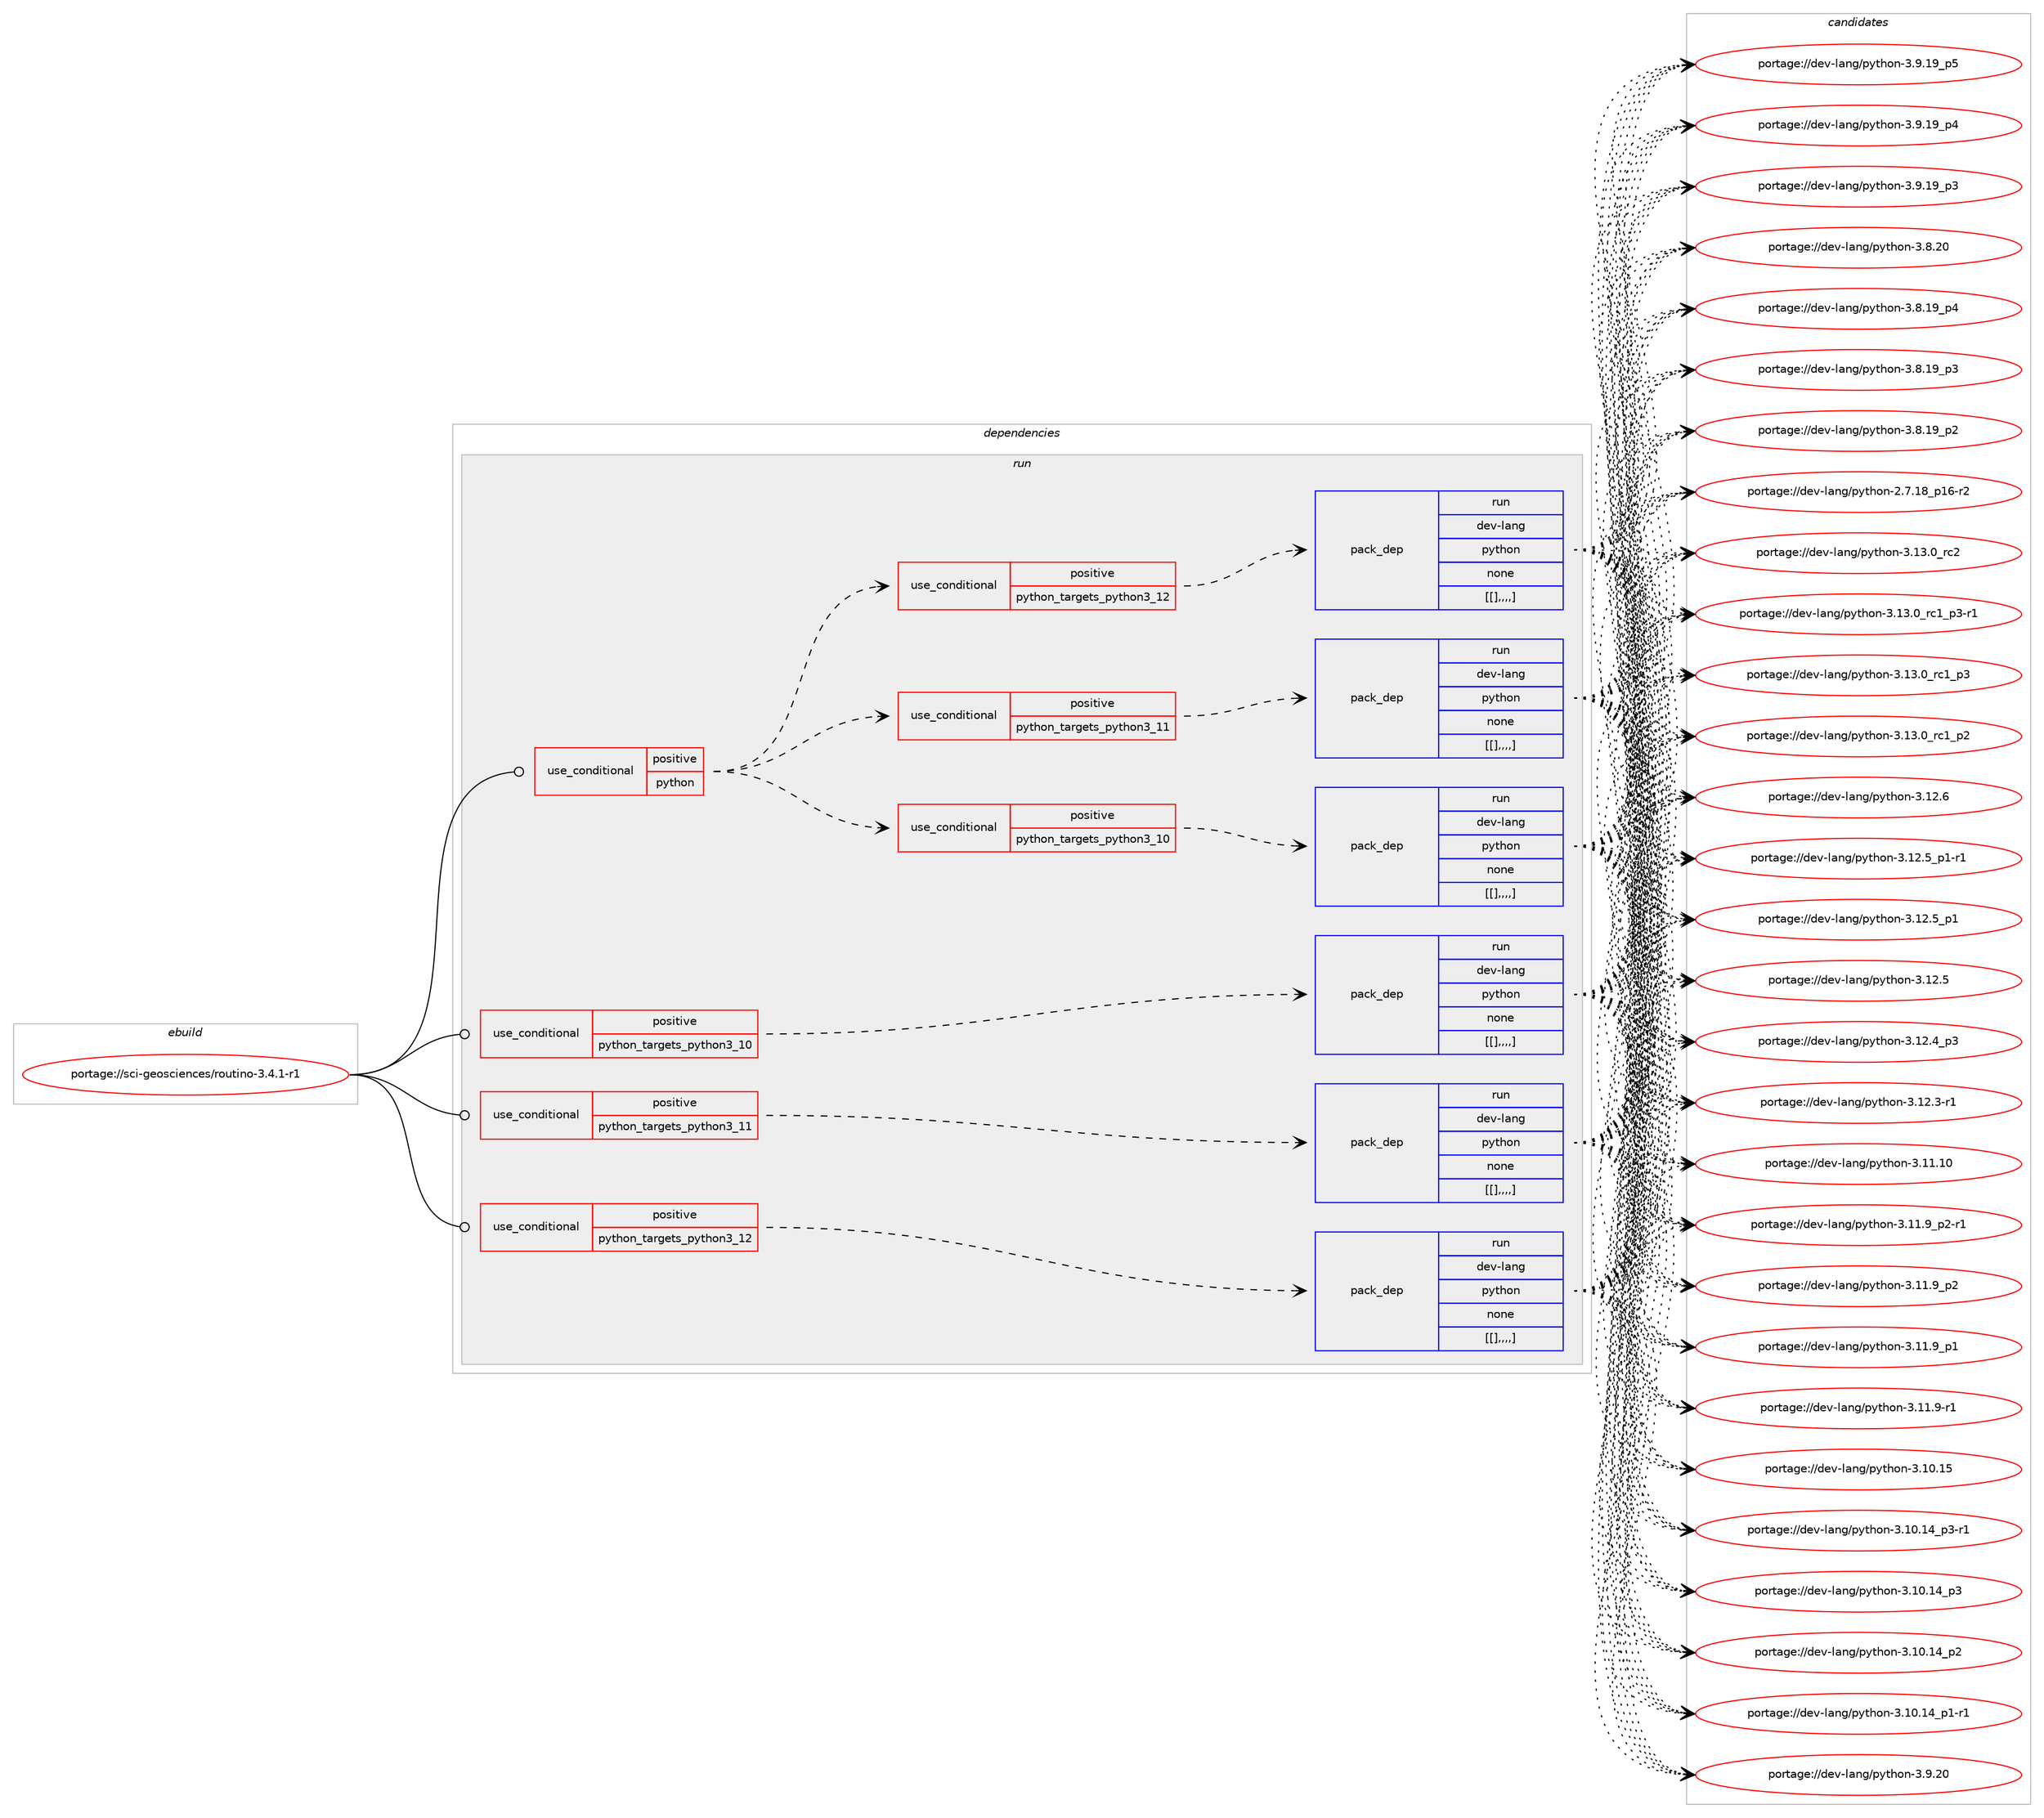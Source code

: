 digraph prolog {

# *************
# Graph options
# *************

newrank=true;
concentrate=true;
compound=true;
graph [rankdir=LR,fontname=Helvetica,fontsize=10,ranksep=1.5];#, ranksep=2.5, nodesep=0.2];
edge  [arrowhead=vee];
node  [fontname=Helvetica,fontsize=10];

# **********
# The ebuild
# **********

subgraph cluster_leftcol {
color=gray;
label=<<i>ebuild</i>>;
id [label="portage://sci-geosciences/routino-3.4.1-r1", color=red, width=4, href="../sci-geosciences/routino-3.4.1-r1.svg"];
}

# ****************
# The dependencies
# ****************

subgraph cluster_midcol {
color=gray;
label=<<i>dependencies</i>>;
subgraph cluster_compile {
fillcolor="#eeeeee";
style=filled;
label=<<i>compile</i>>;
}
subgraph cluster_compileandrun {
fillcolor="#eeeeee";
style=filled;
label=<<i>compile and run</i>>;
}
subgraph cluster_run {
fillcolor="#eeeeee";
style=filled;
label=<<i>run</i>>;
subgraph cond109088 {
dependency414670 [label=<<TABLE BORDER="0" CELLBORDER="1" CELLSPACING="0" CELLPADDING="4"><TR><TD ROWSPAN="3" CELLPADDING="10">use_conditional</TD></TR><TR><TD>positive</TD></TR><TR><TD>python</TD></TR></TABLE>>, shape=none, color=red];
subgraph cond109089 {
dependency414671 [label=<<TABLE BORDER="0" CELLBORDER="1" CELLSPACING="0" CELLPADDING="4"><TR><TD ROWSPAN="3" CELLPADDING="10">use_conditional</TD></TR><TR><TD>positive</TD></TR><TR><TD>python_targets_python3_10</TD></TR></TABLE>>, shape=none, color=red];
subgraph pack302600 {
dependency414672 [label=<<TABLE BORDER="0" CELLBORDER="1" CELLSPACING="0" CELLPADDING="4" WIDTH="220"><TR><TD ROWSPAN="6" CELLPADDING="30">pack_dep</TD></TR><TR><TD WIDTH="110">run</TD></TR><TR><TD>dev-lang</TD></TR><TR><TD>python</TD></TR><TR><TD>none</TD></TR><TR><TD>[[],,,,]</TD></TR></TABLE>>, shape=none, color=blue];
}
dependency414671:e -> dependency414672:w [weight=20,style="dashed",arrowhead="vee"];
}
dependency414670:e -> dependency414671:w [weight=20,style="dashed",arrowhead="vee"];
subgraph cond109090 {
dependency414673 [label=<<TABLE BORDER="0" CELLBORDER="1" CELLSPACING="0" CELLPADDING="4"><TR><TD ROWSPAN="3" CELLPADDING="10">use_conditional</TD></TR><TR><TD>positive</TD></TR><TR><TD>python_targets_python3_11</TD></TR></TABLE>>, shape=none, color=red];
subgraph pack302601 {
dependency414674 [label=<<TABLE BORDER="0" CELLBORDER="1" CELLSPACING="0" CELLPADDING="4" WIDTH="220"><TR><TD ROWSPAN="6" CELLPADDING="30">pack_dep</TD></TR><TR><TD WIDTH="110">run</TD></TR><TR><TD>dev-lang</TD></TR><TR><TD>python</TD></TR><TR><TD>none</TD></TR><TR><TD>[[],,,,]</TD></TR></TABLE>>, shape=none, color=blue];
}
dependency414673:e -> dependency414674:w [weight=20,style="dashed",arrowhead="vee"];
}
dependency414670:e -> dependency414673:w [weight=20,style="dashed",arrowhead="vee"];
subgraph cond109091 {
dependency414675 [label=<<TABLE BORDER="0" CELLBORDER="1" CELLSPACING="0" CELLPADDING="4"><TR><TD ROWSPAN="3" CELLPADDING="10">use_conditional</TD></TR><TR><TD>positive</TD></TR><TR><TD>python_targets_python3_12</TD></TR></TABLE>>, shape=none, color=red];
subgraph pack302602 {
dependency414676 [label=<<TABLE BORDER="0" CELLBORDER="1" CELLSPACING="0" CELLPADDING="4" WIDTH="220"><TR><TD ROWSPAN="6" CELLPADDING="30">pack_dep</TD></TR><TR><TD WIDTH="110">run</TD></TR><TR><TD>dev-lang</TD></TR><TR><TD>python</TD></TR><TR><TD>none</TD></TR><TR><TD>[[],,,,]</TD></TR></TABLE>>, shape=none, color=blue];
}
dependency414675:e -> dependency414676:w [weight=20,style="dashed",arrowhead="vee"];
}
dependency414670:e -> dependency414675:w [weight=20,style="dashed",arrowhead="vee"];
}
id:e -> dependency414670:w [weight=20,style="solid",arrowhead="odot"];
subgraph cond109092 {
dependency414677 [label=<<TABLE BORDER="0" CELLBORDER="1" CELLSPACING="0" CELLPADDING="4"><TR><TD ROWSPAN="3" CELLPADDING="10">use_conditional</TD></TR><TR><TD>positive</TD></TR><TR><TD>python_targets_python3_10</TD></TR></TABLE>>, shape=none, color=red];
subgraph pack302603 {
dependency414678 [label=<<TABLE BORDER="0" CELLBORDER="1" CELLSPACING="0" CELLPADDING="4" WIDTH="220"><TR><TD ROWSPAN="6" CELLPADDING="30">pack_dep</TD></TR><TR><TD WIDTH="110">run</TD></TR><TR><TD>dev-lang</TD></TR><TR><TD>python</TD></TR><TR><TD>none</TD></TR><TR><TD>[[],,,,]</TD></TR></TABLE>>, shape=none, color=blue];
}
dependency414677:e -> dependency414678:w [weight=20,style="dashed",arrowhead="vee"];
}
id:e -> dependency414677:w [weight=20,style="solid",arrowhead="odot"];
subgraph cond109093 {
dependency414679 [label=<<TABLE BORDER="0" CELLBORDER="1" CELLSPACING="0" CELLPADDING="4"><TR><TD ROWSPAN="3" CELLPADDING="10">use_conditional</TD></TR><TR><TD>positive</TD></TR><TR><TD>python_targets_python3_11</TD></TR></TABLE>>, shape=none, color=red];
subgraph pack302604 {
dependency414680 [label=<<TABLE BORDER="0" CELLBORDER="1" CELLSPACING="0" CELLPADDING="4" WIDTH="220"><TR><TD ROWSPAN="6" CELLPADDING="30">pack_dep</TD></TR><TR><TD WIDTH="110">run</TD></TR><TR><TD>dev-lang</TD></TR><TR><TD>python</TD></TR><TR><TD>none</TD></TR><TR><TD>[[],,,,]</TD></TR></TABLE>>, shape=none, color=blue];
}
dependency414679:e -> dependency414680:w [weight=20,style="dashed",arrowhead="vee"];
}
id:e -> dependency414679:w [weight=20,style="solid",arrowhead="odot"];
subgraph cond109094 {
dependency414681 [label=<<TABLE BORDER="0" CELLBORDER="1" CELLSPACING="0" CELLPADDING="4"><TR><TD ROWSPAN="3" CELLPADDING="10">use_conditional</TD></TR><TR><TD>positive</TD></TR><TR><TD>python_targets_python3_12</TD></TR></TABLE>>, shape=none, color=red];
subgraph pack302605 {
dependency414682 [label=<<TABLE BORDER="0" CELLBORDER="1" CELLSPACING="0" CELLPADDING="4" WIDTH="220"><TR><TD ROWSPAN="6" CELLPADDING="30">pack_dep</TD></TR><TR><TD WIDTH="110">run</TD></TR><TR><TD>dev-lang</TD></TR><TR><TD>python</TD></TR><TR><TD>none</TD></TR><TR><TD>[[],,,,]</TD></TR></TABLE>>, shape=none, color=blue];
}
dependency414681:e -> dependency414682:w [weight=20,style="dashed",arrowhead="vee"];
}
id:e -> dependency414681:w [weight=20,style="solid",arrowhead="odot"];
}
}

# **************
# The candidates
# **************

subgraph cluster_choices {
rank=same;
color=gray;
label=<<i>candidates</i>>;

subgraph choice302600 {
color=black;
nodesep=1;
choice10010111845108971101034711212111610411111045514649514648951149950 [label="portage://dev-lang/python-3.13.0_rc2", color=red, width=4,href="../dev-lang/python-3.13.0_rc2.svg"];
choice1001011184510897110103471121211161041111104551464951464895114994995112514511449 [label="portage://dev-lang/python-3.13.0_rc1_p3-r1", color=red, width=4,href="../dev-lang/python-3.13.0_rc1_p3-r1.svg"];
choice100101118451089711010347112121116104111110455146495146489511499499511251 [label="portage://dev-lang/python-3.13.0_rc1_p3", color=red, width=4,href="../dev-lang/python-3.13.0_rc1_p3.svg"];
choice100101118451089711010347112121116104111110455146495146489511499499511250 [label="portage://dev-lang/python-3.13.0_rc1_p2", color=red, width=4,href="../dev-lang/python-3.13.0_rc1_p2.svg"];
choice10010111845108971101034711212111610411111045514649504654 [label="portage://dev-lang/python-3.12.6", color=red, width=4,href="../dev-lang/python-3.12.6.svg"];
choice1001011184510897110103471121211161041111104551464950465395112494511449 [label="portage://dev-lang/python-3.12.5_p1-r1", color=red, width=4,href="../dev-lang/python-3.12.5_p1-r1.svg"];
choice100101118451089711010347112121116104111110455146495046539511249 [label="portage://dev-lang/python-3.12.5_p1", color=red, width=4,href="../dev-lang/python-3.12.5_p1.svg"];
choice10010111845108971101034711212111610411111045514649504653 [label="portage://dev-lang/python-3.12.5", color=red, width=4,href="../dev-lang/python-3.12.5.svg"];
choice100101118451089711010347112121116104111110455146495046529511251 [label="portage://dev-lang/python-3.12.4_p3", color=red, width=4,href="../dev-lang/python-3.12.4_p3.svg"];
choice100101118451089711010347112121116104111110455146495046514511449 [label="portage://dev-lang/python-3.12.3-r1", color=red, width=4,href="../dev-lang/python-3.12.3-r1.svg"];
choice1001011184510897110103471121211161041111104551464949464948 [label="portage://dev-lang/python-3.11.10", color=red, width=4,href="../dev-lang/python-3.11.10.svg"];
choice1001011184510897110103471121211161041111104551464949465795112504511449 [label="portage://dev-lang/python-3.11.9_p2-r1", color=red, width=4,href="../dev-lang/python-3.11.9_p2-r1.svg"];
choice100101118451089711010347112121116104111110455146494946579511250 [label="portage://dev-lang/python-3.11.9_p2", color=red, width=4,href="../dev-lang/python-3.11.9_p2.svg"];
choice100101118451089711010347112121116104111110455146494946579511249 [label="portage://dev-lang/python-3.11.9_p1", color=red, width=4,href="../dev-lang/python-3.11.9_p1.svg"];
choice100101118451089711010347112121116104111110455146494946574511449 [label="portage://dev-lang/python-3.11.9-r1", color=red, width=4,href="../dev-lang/python-3.11.9-r1.svg"];
choice1001011184510897110103471121211161041111104551464948464953 [label="portage://dev-lang/python-3.10.15", color=red, width=4,href="../dev-lang/python-3.10.15.svg"];
choice100101118451089711010347112121116104111110455146494846495295112514511449 [label="portage://dev-lang/python-3.10.14_p3-r1", color=red, width=4,href="../dev-lang/python-3.10.14_p3-r1.svg"];
choice10010111845108971101034711212111610411111045514649484649529511251 [label="portage://dev-lang/python-3.10.14_p3", color=red, width=4,href="../dev-lang/python-3.10.14_p3.svg"];
choice10010111845108971101034711212111610411111045514649484649529511250 [label="portage://dev-lang/python-3.10.14_p2", color=red, width=4,href="../dev-lang/python-3.10.14_p2.svg"];
choice100101118451089711010347112121116104111110455146494846495295112494511449 [label="portage://dev-lang/python-3.10.14_p1-r1", color=red, width=4,href="../dev-lang/python-3.10.14_p1-r1.svg"];
choice10010111845108971101034711212111610411111045514657465048 [label="portage://dev-lang/python-3.9.20", color=red, width=4,href="../dev-lang/python-3.9.20.svg"];
choice100101118451089711010347112121116104111110455146574649579511253 [label="portage://dev-lang/python-3.9.19_p5", color=red, width=4,href="../dev-lang/python-3.9.19_p5.svg"];
choice100101118451089711010347112121116104111110455146574649579511252 [label="portage://dev-lang/python-3.9.19_p4", color=red, width=4,href="../dev-lang/python-3.9.19_p4.svg"];
choice100101118451089711010347112121116104111110455146574649579511251 [label="portage://dev-lang/python-3.9.19_p3", color=red, width=4,href="../dev-lang/python-3.9.19_p3.svg"];
choice10010111845108971101034711212111610411111045514656465048 [label="portage://dev-lang/python-3.8.20", color=red, width=4,href="../dev-lang/python-3.8.20.svg"];
choice100101118451089711010347112121116104111110455146564649579511252 [label="portage://dev-lang/python-3.8.19_p4", color=red, width=4,href="../dev-lang/python-3.8.19_p4.svg"];
choice100101118451089711010347112121116104111110455146564649579511251 [label="portage://dev-lang/python-3.8.19_p3", color=red, width=4,href="../dev-lang/python-3.8.19_p3.svg"];
choice100101118451089711010347112121116104111110455146564649579511250 [label="portage://dev-lang/python-3.8.19_p2", color=red, width=4,href="../dev-lang/python-3.8.19_p2.svg"];
choice100101118451089711010347112121116104111110455046554649569511249544511450 [label="portage://dev-lang/python-2.7.18_p16-r2", color=red, width=4,href="../dev-lang/python-2.7.18_p16-r2.svg"];
dependency414672:e -> choice10010111845108971101034711212111610411111045514649514648951149950:w [style=dotted,weight="100"];
dependency414672:e -> choice1001011184510897110103471121211161041111104551464951464895114994995112514511449:w [style=dotted,weight="100"];
dependency414672:e -> choice100101118451089711010347112121116104111110455146495146489511499499511251:w [style=dotted,weight="100"];
dependency414672:e -> choice100101118451089711010347112121116104111110455146495146489511499499511250:w [style=dotted,weight="100"];
dependency414672:e -> choice10010111845108971101034711212111610411111045514649504654:w [style=dotted,weight="100"];
dependency414672:e -> choice1001011184510897110103471121211161041111104551464950465395112494511449:w [style=dotted,weight="100"];
dependency414672:e -> choice100101118451089711010347112121116104111110455146495046539511249:w [style=dotted,weight="100"];
dependency414672:e -> choice10010111845108971101034711212111610411111045514649504653:w [style=dotted,weight="100"];
dependency414672:e -> choice100101118451089711010347112121116104111110455146495046529511251:w [style=dotted,weight="100"];
dependency414672:e -> choice100101118451089711010347112121116104111110455146495046514511449:w [style=dotted,weight="100"];
dependency414672:e -> choice1001011184510897110103471121211161041111104551464949464948:w [style=dotted,weight="100"];
dependency414672:e -> choice1001011184510897110103471121211161041111104551464949465795112504511449:w [style=dotted,weight="100"];
dependency414672:e -> choice100101118451089711010347112121116104111110455146494946579511250:w [style=dotted,weight="100"];
dependency414672:e -> choice100101118451089711010347112121116104111110455146494946579511249:w [style=dotted,weight="100"];
dependency414672:e -> choice100101118451089711010347112121116104111110455146494946574511449:w [style=dotted,weight="100"];
dependency414672:e -> choice1001011184510897110103471121211161041111104551464948464953:w [style=dotted,weight="100"];
dependency414672:e -> choice100101118451089711010347112121116104111110455146494846495295112514511449:w [style=dotted,weight="100"];
dependency414672:e -> choice10010111845108971101034711212111610411111045514649484649529511251:w [style=dotted,weight="100"];
dependency414672:e -> choice10010111845108971101034711212111610411111045514649484649529511250:w [style=dotted,weight="100"];
dependency414672:e -> choice100101118451089711010347112121116104111110455146494846495295112494511449:w [style=dotted,weight="100"];
dependency414672:e -> choice10010111845108971101034711212111610411111045514657465048:w [style=dotted,weight="100"];
dependency414672:e -> choice100101118451089711010347112121116104111110455146574649579511253:w [style=dotted,weight="100"];
dependency414672:e -> choice100101118451089711010347112121116104111110455146574649579511252:w [style=dotted,weight="100"];
dependency414672:e -> choice100101118451089711010347112121116104111110455146574649579511251:w [style=dotted,weight="100"];
dependency414672:e -> choice10010111845108971101034711212111610411111045514656465048:w [style=dotted,weight="100"];
dependency414672:e -> choice100101118451089711010347112121116104111110455146564649579511252:w [style=dotted,weight="100"];
dependency414672:e -> choice100101118451089711010347112121116104111110455146564649579511251:w [style=dotted,weight="100"];
dependency414672:e -> choice100101118451089711010347112121116104111110455146564649579511250:w [style=dotted,weight="100"];
dependency414672:e -> choice100101118451089711010347112121116104111110455046554649569511249544511450:w [style=dotted,weight="100"];
}
subgraph choice302601 {
color=black;
nodesep=1;
choice10010111845108971101034711212111610411111045514649514648951149950 [label="portage://dev-lang/python-3.13.0_rc2", color=red, width=4,href="../dev-lang/python-3.13.0_rc2.svg"];
choice1001011184510897110103471121211161041111104551464951464895114994995112514511449 [label="portage://dev-lang/python-3.13.0_rc1_p3-r1", color=red, width=4,href="../dev-lang/python-3.13.0_rc1_p3-r1.svg"];
choice100101118451089711010347112121116104111110455146495146489511499499511251 [label="portage://dev-lang/python-3.13.0_rc1_p3", color=red, width=4,href="../dev-lang/python-3.13.0_rc1_p3.svg"];
choice100101118451089711010347112121116104111110455146495146489511499499511250 [label="portage://dev-lang/python-3.13.0_rc1_p2", color=red, width=4,href="../dev-lang/python-3.13.0_rc1_p2.svg"];
choice10010111845108971101034711212111610411111045514649504654 [label="portage://dev-lang/python-3.12.6", color=red, width=4,href="../dev-lang/python-3.12.6.svg"];
choice1001011184510897110103471121211161041111104551464950465395112494511449 [label="portage://dev-lang/python-3.12.5_p1-r1", color=red, width=4,href="../dev-lang/python-3.12.5_p1-r1.svg"];
choice100101118451089711010347112121116104111110455146495046539511249 [label="portage://dev-lang/python-3.12.5_p1", color=red, width=4,href="../dev-lang/python-3.12.5_p1.svg"];
choice10010111845108971101034711212111610411111045514649504653 [label="portage://dev-lang/python-3.12.5", color=red, width=4,href="../dev-lang/python-3.12.5.svg"];
choice100101118451089711010347112121116104111110455146495046529511251 [label="portage://dev-lang/python-3.12.4_p3", color=red, width=4,href="../dev-lang/python-3.12.4_p3.svg"];
choice100101118451089711010347112121116104111110455146495046514511449 [label="portage://dev-lang/python-3.12.3-r1", color=red, width=4,href="../dev-lang/python-3.12.3-r1.svg"];
choice1001011184510897110103471121211161041111104551464949464948 [label="portage://dev-lang/python-3.11.10", color=red, width=4,href="../dev-lang/python-3.11.10.svg"];
choice1001011184510897110103471121211161041111104551464949465795112504511449 [label="portage://dev-lang/python-3.11.9_p2-r1", color=red, width=4,href="../dev-lang/python-3.11.9_p2-r1.svg"];
choice100101118451089711010347112121116104111110455146494946579511250 [label="portage://dev-lang/python-3.11.9_p2", color=red, width=4,href="../dev-lang/python-3.11.9_p2.svg"];
choice100101118451089711010347112121116104111110455146494946579511249 [label="portage://dev-lang/python-3.11.9_p1", color=red, width=4,href="../dev-lang/python-3.11.9_p1.svg"];
choice100101118451089711010347112121116104111110455146494946574511449 [label="portage://dev-lang/python-3.11.9-r1", color=red, width=4,href="../dev-lang/python-3.11.9-r1.svg"];
choice1001011184510897110103471121211161041111104551464948464953 [label="portage://dev-lang/python-3.10.15", color=red, width=4,href="../dev-lang/python-3.10.15.svg"];
choice100101118451089711010347112121116104111110455146494846495295112514511449 [label="portage://dev-lang/python-3.10.14_p3-r1", color=red, width=4,href="../dev-lang/python-3.10.14_p3-r1.svg"];
choice10010111845108971101034711212111610411111045514649484649529511251 [label="portage://dev-lang/python-3.10.14_p3", color=red, width=4,href="../dev-lang/python-3.10.14_p3.svg"];
choice10010111845108971101034711212111610411111045514649484649529511250 [label="portage://dev-lang/python-3.10.14_p2", color=red, width=4,href="../dev-lang/python-3.10.14_p2.svg"];
choice100101118451089711010347112121116104111110455146494846495295112494511449 [label="portage://dev-lang/python-3.10.14_p1-r1", color=red, width=4,href="../dev-lang/python-3.10.14_p1-r1.svg"];
choice10010111845108971101034711212111610411111045514657465048 [label="portage://dev-lang/python-3.9.20", color=red, width=4,href="../dev-lang/python-3.9.20.svg"];
choice100101118451089711010347112121116104111110455146574649579511253 [label="portage://dev-lang/python-3.9.19_p5", color=red, width=4,href="../dev-lang/python-3.9.19_p5.svg"];
choice100101118451089711010347112121116104111110455146574649579511252 [label="portage://dev-lang/python-3.9.19_p4", color=red, width=4,href="../dev-lang/python-3.9.19_p4.svg"];
choice100101118451089711010347112121116104111110455146574649579511251 [label="portage://dev-lang/python-3.9.19_p3", color=red, width=4,href="../dev-lang/python-3.9.19_p3.svg"];
choice10010111845108971101034711212111610411111045514656465048 [label="portage://dev-lang/python-3.8.20", color=red, width=4,href="../dev-lang/python-3.8.20.svg"];
choice100101118451089711010347112121116104111110455146564649579511252 [label="portage://dev-lang/python-3.8.19_p4", color=red, width=4,href="../dev-lang/python-3.8.19_p4.svg"];
choice100101118451089711010347112121116104111110455146564649579511251 [label="portage://dev-lang/python-3.8.19_p3", color=red, width=4,href="../dev-lang/python-3.8.19_p3.svg"];
choice100101118451089711010347112121116104111110455146564649579511250 [label="portage://dev-lang/python-3.8.19_p2", color=red, width=4,href="../dev-lang/python-3.8.19_p2.svg"];
choice100101118451089711010347112121116104111110455046554649569511249544511450 [label="portage://dev-lang/python-2.7.18_p16-r2", color=red, width=4,href="../dev-lang/python-2.7.18_p16-r2.svg"];
dependency414674:e -> choice10010111845108971101034711212111610411111045514649514648951149950:w [style=dotted,weight="100"];
dependency414674:e -> choice1001011184510897110103471121211161041111104551464951464895114994995112514511449:w [style=dotted,weight="100"];
dependency414674:e -> choice100101118451089711010347112121116104111110455146495146489511499499511251:w [style=dotted,weight="100"];
dependency414674:e -> choice100101118451089711010347112121116104111110455146495146489511499499511250:w [style=dotted,weight="100"];
dependency414674:e -> choice10010111845108971101034711212111610411111045514649504654:w [style=dotted,weight="100"];
dependency414674:e -> choice1001011184510897110103471121211161041111104551464950465395112494511449:w [style=dotted,weight="100"];
dependency414674:e -> choice100101118451089711010347112121116104111110455146495046539511249:w [style=dotted,weight="100"];
dependency414674:e -> choice10010111845108971101034711212111610411111045514649504653:w [style=dotted,weight="100"];
dependency414674:e -> choice100101118451089711010347112121116104111110455146495046529511251:w [style=dotted,weight="100"];
dependency414674:e -> choice100101118451089711010347112121116104111110455146495046514511449:w [style=dotted,weight="100"];
dependency414674:e -> choice1001011184510897110103471121211161041111104551464949464948:w [style=dotted,weight="100"];
dependency414674:e -> choice1001011184510897110103471121211161041111104551464949465795112504511449:w [style=dotted,weight="100"];
dependency414674:e -> choice100101118451089711010347112121116104111110455146494946579511250:w [style=dotted,weight="100"];
dependency414674:e -> choice100101118451089711010347112121116104111110455146494946579511249:w [style=dotted,weight="100"];
dependency414674:e -> choice100101118451089711010347112121116104111110455146494946574511449:w [style=dotted,weight="100"];
dependency414674:e -> choice1001011184510897110103471121211161041111104551464948464953:w [style=dotted,weight="100"];
dependency414674:e -> choice100101118451089711010347112121116104111110455146494846495295112514511449:w [style=dotted,weight="100"];
dependency414674:e -> choice10010111845108971101034711212111610411111045514649484649529511251:w [style=dotted,weight="100"];
dependency414674:e -> choice10010111845108971101034711212111610411111045514649484649529511250:w [style=dotted,weight="100"];
dependency414674:e -> choice100101118451089711010347112121116104111110455146494846495295112494511449:w [style=dotted,weight="100"];
dependency414674:e -> choice10010111845108971101034711212111610411111045514657465048:w [style=dotted,weight="100"];
dependency414674:e -> choice100101118451089711010347112121116104111110455146574649579511253:w [style=dotted,weight="100"];
dependency414674:e -> choice100101118451089711010347112121116104111110455146574649579511252:w [style=dotted,weight="100"];
dependency414674:e -> choice100101118451089711010347112121116104111110455146574649579511251:w [style=dotted,weight="100"];
dependency414674:e -> choice10010111845108971101034711212111610411111045514656465048:w [style=dotted,weight="100"];
dependency414674:e -> choice100101118451089711010347112121116104111110455146564649579511252:w [style=dotted,weight="100"];
dependency414674:e -> choice100101118451089711010347112121116104111110455146564649579511251:w [style=dotted,weight="100"];
dependency414674:e -> choice100101118451089711010347112121116104111110455146564649579511250:w [style=dotted,weight="100"];
dependency414674:e -> choice100101118451089711010347112121116104111110455046554649569511249544511450:w [style=dotted,weight="100"];
}
subgraph choice302602 {
color=black;
nodesep=1;
choice10010111845108971101034711212111610411111045514649514648951149950 [label="portage://dev-lang/python-3.13.0_rc2", color=red, width=4,href="../dev-lang/python-3.13.0_rc2.svg"];
choice1001011184510897110103471121211161041111104551464951464895114994995112514511449 [label="portage://dev-lang/python-3.13.0_rc1_p3-r1", color=red, width=4,href="../dev-lang/python-3.13.0_rc1_p3-r1.svg"];
choice100101118451089711010347112121116104111110455146495146489511499499511251 [label="portage://dev-lang/python-3.13.0_rc1_p3", color=red, width=4,href="../dev-lang/python-3.13.0_rc1_p3.svg"];
choice100101118451089711010347112121116104111110455146495146489511499499511250 [label="portage://dev-lang/python-3.13.0_rc1_p2", color=red, width=4,href="../dev-lang/python-3.13.0_rc1_p2.svg"];
choice10010111845108971101034711212111610411111045514649504654 [label="portage://dev-lang/python-3.12.6", color=red, width=4,href="../dev-lang/python-3.12.6.svg"];
choice1001011184510897110103471121211161041111104551464950465395112494511449 [label="portage://dev-lang/python-3.12.5_p1-r1", color=red, width=4,href="../dev-lang/python-3.12.5_p1-r1.svg"];
choice100101118451089711010347112121116104111110455146495046539511249 [label="portage://dev-lang/python-3.12.5_p1", color=red, width=4,href="../dev-lang/python-3.12.5_p1.svg"];
choice10010111845108971101034711212111610411111045514649504653 [label="portage://dev-lang/python-3.12.5", color=red, width=4,href="../dev-lang/python-3.12.5.svg"];
choice100101118451089711010347112121116104111110455146495046529511251 [label="portage://dev-lang/python-3.12.4_p3", color=red, width=4,href="../dev-lang/python-3.12.4_p3.svg"];
choice100101118451089711010347112121116104111110455146495046514511449 [label="portage://dev-lang/python-3.12.3-r1", color=red, width=4,href="../dev-lang/python-3.12.3-r1.svg"];
choice1001011184510897110103471121211161041111104551464949464948 [label="portage://dev-lang/python-3.11.10", color=red, width=4,href="../dev-lang/python-3.11.10.svg"];
choice1001011184510897110103471121211161041111104551464949465795112504511449 [label="portage://dev-lang/python-3.11.9_p2-r1", color=red, width=4,href="../dev-lang/python-3.11.9_p2-r1.svg"];
choice100101118451089711010347112121116104111110455146494946579511250 [label="portage://dev-lang/python-3.11.9_p2", color=red, width=4,href="../dev-lang/python-3.11.9_p2.svg"];
choice100101118451089711010347112121116104111110455146494946579511249 [label="portage://dev-lang/python-3.11.9_p1", color=red, width=4,href="../dev-lang/python-3.11.9_p1.svg"];
choice100101118451089711010347112121116104111110455146494946574511449 [label="portage://dev-lang/python-3.11.9-r1", color=red, width=4,href="../dev-lang/python-3.11.9-r1.svg"];
choice1001011184510897110103471121211161041111104551464948464953 [label="portage://dev-lang/python-3.10.15", color=red, width=4,href="../dev-lang/python-3.10.15.svg"];
choice100101118451089711010347112121116104111110455146494846495295112514511449 [label="portage://dev-lang/python-3.10.14_p3-r1", color=red, width=4,href="../dev-lang/python-3.10.14_p3-r1.svg"];
choice10010111845108971101034711212111610411111045514649484649529511251 [label="portage://dev-lang/python-3.10.14_p3", color=red, width=4,href="../dev-lang/python-3.10.14_p3.svg"];
choice10010111845108971101034711212111610411111045514649484649529511250 [label="portage://dev-lang/python-3.10.14_p2", color=red, width=4,href="../dev-lang/python-3.10.14_p2.svg"];
choice100101118451089711010347112121116104111110455146494846495295112494511449 [label="portage://dev-lang/python-3.10.14_p1-r1", color=red, width=4,href="../dev-lang/python-3.10.14_p1-r1.svg"];
choice10010111845108971101034711212111610411111045514657465048 [label="portage://dev-lang/python-3.9.20", color=red, width=4,href="../dev-lang/python-3.9.20.svg"];
choice100101118451089711010347112121116104111110455146574649579511253 [label="portage://dev-lang/python-3.9.19_p5", color=red, width=4,href="../dev-lang/python-3.9.19_p5.svg"];
choice100101118451089711010347112121116104111110455146574649579511252 [label="portage://dev-lang/python-3.9.19_p4", color=red, width=4,href="../dev-lang/python-3.9.19_p4.svg"];
choice100101118451089711010347112121116104111110455146574649579511251 [label="portage://dev-lang/python-3.9.19_p3", color=red, width=4,href="../dev-lang/python-3.9.19_p3.svg"];
choice10010111845108971101034711212111610411111045514656465048 [label="portage://dev-lang/python-3.8.20", color=red, width=4,href="../dev-lang/python-3.8.20.svg"];
choice100101118451089711010347112121116104111110455146564649579511252 [label="portage://dev-lang/python-3.8.19_p4", color=red, width=4,href="../dev-lang/python-3.8.19_p4.svg"];
choice100101118451089711010347112121116104111110455146564649579511251 [label="portage://dev-lang/python-3.8.19_p3", color=red, width=4,href="../dev-lang/python-3.8.19_p3.svg"];
choice100101118451089711010347112121116104111110455146564649579511250 [label="portage://dev-lang/python-3.8.19_p2", color=red, width=4,href="../dev-lang/python-3.8.19_p2.svg"];
choice100101118451089711010347112121116104111110455046554649569511249544511450 [label="portage://dev-lang/python-2.7.18_p16-r2", color=red, width=4,href="../dev-lang/python-2.7.18_p16-r2.svg"];
dependency414676:e -> choice10010111845108971101034711212111610411111045514649514648951149950:w [style=dotted,weight="100"];
dependency414676:e -> choice1001011184510897110103471121211161041111104551464951464895114994995112514511449:w [style=dotted,weight="100"];
dependency414676:e -> choice100101118451089711010347112121116104111110455146495146489511499499511251:w [style=dotted,weight="100"];
dependency414676:e -> choice100101118451089711010347112121116104111110455146495146489511499499511250:w [style=dotted,weight="100"];
dependency414676:e -> choice10010111845108971101034711212111610411111045514649504654:w [style=dotted,weight="100"];
dependency414676:e -> choice1001011184510897110103471121211161041111104551464950465395112494511449:w [style=dotted,weight="100"];
dependency414676:e -> choice100101118451089711010347112121116104111110455146495046539511249:w [style=dotted,weight="100"];
dependency414676:e -> choice10010111845108971101034711212111610411111045514649504653:w [style=dotted,weight="100"];
dependency414676:e -> choice100101118451089711010347112121116104111110455146495046529511251:w [style=dotted,weight="100"];
dependency414676:e -> choice100101118451089711010347112121116104111110455146495046514511449:w [style=dotted,weight="100"];
dependency414676:e -> choice1001011184510897110103471121211161041111104551464949464948:w [style=dotted,weight="100"];
dependency414676:e -> choice1001011184510897110103471121211161041111104551464949465795112504511449:w [style=dotted,weight="100"];
dependency414676:e -> choice100101118451089711010347112121116104111110455146494946579511250:w [style=dotted,weight="100"];
dependency414676:e -> choice100101118451089711010347112121116104111110455146494946579511249:w [style=dotted,weight="100"];
dependency414676:e -> choice100101118451089711010347112121116104111110455146494946574511449:w [style=dotted,weight="100"];
dependency414676:e -> choice1001011184510897110103471121211161041111104551464948464953:w [style=dotted,weight="100"];
dependency414676:e -> choice100101118451089711010347112121116104111110455146494846495295112514511449:w [style=dotted,weight="100"];
dependency414676:e -> choice10010111845108971101034711212111610411111045514649484649529511251:w [style=dotted,weight="100"];
dependency414676:e -> choice10010111845108971101034711212111610411111045514649484649529511250:w [style=dotted,weight="100"];
dependency414676:e -> choice100101118451089711010347112121116104111110455146494846495295112494511449:w [style=dotted,weight="100"];
dependency414676:e -> choice10010111845108971101034711212111610411111045514657465048:w [style=dotted,weight="100"];
dependency414676:e -> choice100101118451089711010347112121116104111110455146574649579511253:w [style=dotted,weight="100"];
dependency414676:e -> choice100101118451089711010347112121116104111110455146574649579511252:w [style=dotted,weight="100"];
dependency414676:e -> choice100101118451089711010347112121116104111110455146574649579511251:w [style=dotted,weight="100"];
dependency414676:e -> choice10010111845108971101034711212111610411111045514656465048:w [style=dotted,weight="100"];
dependency414676:e -> choice100101118451089711010347112121116104111110455146564649579511252:w [style=dotted,weight="100"];
dependency414676:e -> choice100101118451089711010347112121116104111110455146564649579511251:w [style=dotted,weight="100"];
dependency414676:e -> choice100101118451089711010347112121116104111110455146564649579511250:w [style=dotted,weight="100"];
dependency414676:e -> choice100101118451089711010347112121116104111110455046554649569511249544511450:w [style=dotted,weight="100"];
}
subgraph choice302603 {
color=black;
nodesep=1;
choice10010111845108971101034711212111610411111045514649514648951149950 [label="portage://dev-lang/python-3.13.0_rc2", color=red, width=4,href="../dev-lang/python-3.13.0_rc2.svg"];
choice1001011184510897110103471121211161041111104551464951464895114994995112514511449 [label="portage://dev-lang/python-3.13.0_rc1_p3-r1", color=red, width=4,href="../dev-lang/python-3.13.0_rc1_p3-r1.svg"];
choice100101118451089711010347112121116104111110455146495146489511499499511251 [label="portage://dev-lang/python-3.13.0_rc1_p3", color=red, width=4,href="../dev-lang/python-3.13.0_rc1_p3.svg"];
choice100101118451089711010347112121116104111110455146495146489511499499511250 [label="portage://dev-lang/python-3.13.0_rc1_p2", color=red, width=4,href="../dev-lang/python-3.13.0_rc1_p2.svg"];
choice10010111845108971101034711212111610411111045514649504654 [label="portage://dev-lang/python-3.12.6", color=red, width=4,href="../dev-lang/python-3.12.6.svg"];
choice1001011184510897110103471121211161041111104551464950465395112494511449 [label="portage://dev-lang/python-3.12.5_p1-r1", color=red, width=4,href="../dev-lang/python-3.12.5_p1-r1.svg"];
choice100101118451089711010347112121116104111110455146495046539511249 [label="portage://dev-lang/python-3.12.5_p1", color=red, width=4,href="../dev-lang/python-3.12.5_p1.svg"];
choice10010111845108971101034711212111610411111045514649504653 [label="portage://dev-lang/python-3.12.5", color=red, width=4,href="../dev-lang/python-3.12.5.svg"];
choice100101118451089711010347112121116104111110455146495046529511251 [label="portage://dev-lang/python-3.12.4_p3", color=red, width=4,href="../dev-lang/python-3.12.4_p3.svg"];
choice100101118451089711010347112121116104111110455146495046514511449 [label="portage://dev-lang/python-3.12.3-r1", color=red, width=4,href="../dev-lang/python-3.12.3-r1.svg"];
choice1001011184510897110103471121211161041111104551464949464948 [label="portage://dev-lang/python-3.11.10", color=red, width=4,href="../dev-lang/python-3.11.10.svg"];
choice1001011184510897110103471121211161041111104551464949465795112504511449 [label="portage://dev-lang/python-3.11.9_p2-r1", color=red, width=4,href="../dev-lang/python-3.11.9_p2-r1.svg"];
choice100101118451089711010347112121116104111110455146494946579511250 [label="portage://dev-lang/python-3.11.9_p2", color=red, width=4,href="../dev-lang/python-3.11.9_p2.svg"];
choice100101118451089711010347112121116104111110455146494946579511249 [label="portage://dev-lang/python-3.11.9_p1", color=red, width=4,href="../dev-lang/python-3.11.9_p1.svg"];
choice100101118451089711010347112121116104111110455146494946574511449 [label="portage://dev-lang/python-3.11.9-r1", color=red, width=4,href="../dev-lang/python-3.11.9-r1.svg"];
choice1001011184510897110103471121211161041111104551464948464953 [label="portage://dev-lang/python-3.10.15", color=red, width=4,href="../dev-lang/python-3.10.15.svg"];
choice100101118451089711010347112121116104111110455146494846495295112514511449 [label="portage://dev-lang/python-3.10.14_p3-r1", color=red, width=4,href="../dev-lang/python-3.10.14_p3-r1.svg"];
choice10010111845108971101034711212111610411111045514649484649529511251 [label="portage://dev-lang/python-3.10.14_p3", color=red, width=4,href="../dev-lang/python-3.10.14_p3.svg"];
choice10010111845108971101034711212111610411111045514649484649529511250 [label="portage://dev-lang/python-3.10.14_p2", color=red, width=4,href="../dev-lang/python-3.10.14_p2.svg"];
choice100101118451089711010347112121116104111110455146494846495295112494511449 [label="portage://dev-lang/python-3.10.14_p1-r1", color=red, width=4,href="../dev-lang/python-3.10.14_p1-r1.svg"];
choice10010111845108971101034711212111610411111045514657465048 [label="portage://dev-lang/python-3.9.20", color=red, width=4,href="../dev-lang/python-3.9.20.svg"];
choice100101118451089711010347112121116104111110455146574649579511253 [label="portage://dev-lang/python-3.9.19_p5", color=red, width=4,href="../dev-lang/python-3.9.19_p5.svg"];
choice100101118451089711010347112121116104111110455146574649579511252 [label="portage://dev-lang/python-3.9.19_p4", color=red, width=4,href="../dev-lang/python-3.9.19_p4.svg"];
choice100101118451089711010347112121116104111110455146574649579511251 [label="portage://dev-lang/python-3.9.19_p3", color=red, width=4,href="../dev-lang/python-3.9.19_p3.svg"];
choice10010111845108971101034711212111610411111045514656465048 [label="portage://dev-lang/python-3.8.20", color=red, width=4,href="../dev-lang/python-3.8.20.svg"];
choice100101118451089711010347112121116104111110455146564649579511252 [label="portage://dev-lang/python-3.8.19_p4", color=red, width=4,href="../dev-lang/python-3.8.19_p4.svg"];
choice100101118451089711010347112121116104111110455146564649579511251 [label="portage://dev-lang/python-3.8.19_p3", color=red, width=4,href="../dev-lang/python-3.8.19_p3.svg"];
choice100101118451089711010347112121116104111110455146564649579511250 [label="portage://dev-lang/python-3.8.19_p2", color=red, width=4,href="../dev-lang/python-3.8.19_p2.svg"];
choice100101118451089711010347112121116104111110455046554649569511249544511450 [label="portage://dev-lang/python-2.7.18_p16-r2", color=red, width=4,href="../dev-lang/python-2.7.18_p16-r2.svg"];
dependency414678:e -> choice10010111845108971101034711212111610411111045514649514648951149950:w [style=dotted,weight="100"];
dependency414678:e -> choice1001011184510897110103471121211161041111104551464951464895114994995112514511449:w [style=dotted,weight="100"];
dependency414678:e -> choice100101118451089711010347112121116104111110455146495146489511499499511251:w [style=dotted,weight="100"];
dependency414678:e -> choice100101118451089711010347112121116104111110455146495146489511499499511250:w [style=dotted,weight="100"];
dependency414678:e -> choice10010111845108971101034711212111610411111045514649504654:w [style=dotted,weight="100"];
dependency414678:e -> choice1001011184510897110103471121211161041111104551464950465395112494511449:w [style=dotted,weight="100"];
dependency414678:e -> choice100101118451089711010347112121116104111110455146495046539511249:w [style=dotted,weight="100"];
dependency414678:e -> choice10010111845108971101034711212111610411111045514649504653:w [style=dotted,weight="100"];
dependency414678:e -> choice100101118451089711010347112121116104111110455146495046529511251:w [style=dotted,weight="100"];
dependency414678:e -> choice100101118451089711010347112121116104111110455146495046514511449:w [style=dotted,weight="100"];
dependency414678:e -> choice1001011184510897110103471121211161041111104551464949464948:w [style=dotted,weight="100"];
dependency414678:e -> choice1001011184510897110103471121211161041111104551464949465795112504511449:w [style=dotted,weight="100"];
dependency414678:e -> choice100101118451089711010347112121116104111110455146494946579511250:w [style=dotted,weight="100"];
dependency414678:e -> choice100101118451089711010347112121116104111110455146494946579511249:w [style=dotted,weight="100"];
dependency414678:e -> choice100101118451089711010347112121116104111110455146494946574511449:w [style=dotted,weight="100"];
dependency414678:e -> choice1001011184510897110103471121211161041111104551464948464953:w [style=dotted,weight="100"];
dependency414678:e -> choice100101118451089711010347112121116104111110455146494846495295112514511449:w [style=dotted,weight="100"];
dependency414678:e -> choice10010111845108971101034711212111610411111045514649484649529511251:w [style=dotted,weight="100"];
dependency414678:e -> choice10010111845108971101034711212111610411111045514649484649529511250:w [style=dotted,weight="100"];
dependency414678:e -> choice100101118451089711010347112121116104111110455146494846495295112494511449:w [style=dotted,weight="100"];
dependency414678:e -> choice10010111845108971101034711212111610411111045514657465048:w [style=dotted,weight="100"];
dependency414678:e -> choice100101118451089711010347112121116104111110455146574649579511253:w [style=dotted,weight="100"];
dependency414678:e -> choice100101118451089711010347112121116104111110455146574649579511252:w [style=dotted,weight="100"];
dependency414678:e -> choice100101118451089711010347112121116104111110455146574649579511251:w [style=dotted,weight="100"];
dependency414678:e -> choice10010111845108971101034711212111610411111045514656465048:w [style=dotted,weight="100"];
dependency414678:e -> choice100101118451089711010347112121116104111110455146564649579511252:w [style=dotted,weight="100"];
dependency414678:e -> choice100101118451089711010347112121116104111110455146564649579511251:w [style=dotted,weight="100"];
dependency414678:e -> choice100101118451089711010347112121116104111110455146564649579511250:w [style=dotted,weight="100"];
dependency414678:e -> choice100101118451089711010347112121116104111110455046554649569511249544511450:w [style=dotted,weight="100"];
}
subgraph choice302604 {
color=black;
nodesep=1;
choice10010111845108971101034711212111610411111045514649514648951149950 [label="portage://dev-lang/python-3.13.0_rc2", color=red, width=4,href="../dev-lang/python-3.13.0_rc2.svg"];
choice1001011184510897110103471121211161041111104551464951464895114994995112514511449 [label="portage://dev-lang/python-3.13.0_rc1_p3-r1", color=red, width=4,href="../dev-lang/python-3.13.0_rc1_p3-r1.svg"];
choice100101118451089711010347112121116104111110455146495146489511499499511251 [label="portage://dev-lang/python-3.13.0_rc1_p3", color=red, width=4,href="../dev-lang/python-3.13.0_rc1_p3.svg"];
choice100101118451089711010347112121116104111110455146495146489511499499511250 [label="portage://dev-lang/python-3.13.0_rc1_p2", color=red, width=4,href="../dev-lang/python-3.13.0_rc1_p2.svg"];
choice10010111845108971101034711212111610411111045514649504654 [label="portage://dev-lang/python-3.12.6", color=red, width=4,href="../dev-lang/python-3.12.6.svg"];
choice1001011184510897110103471121211161041111104551464950465395112494511449 [label="portage://dev-lang/python-3.12.5_p1-r1", color=red, width=4,href="../dev-lang/python-3.12.5_p1-r1.svg"];
choice100101118451089711010347112121116104111110455146495046539511249 [label="portage://dev-lang/python-3.12.5_p1", color=red, width=4,href="../dev-lang/python-3.12.5_p1.svg"];
choice10010111845108971101034711212111610411111045514649504653 [label="portage://dev-lang/python-3.12.5", color=red, width=4,href="../dev-lang/python-3.12.5.svg"];
choice100101118451089711010347112121116104111110455146495046529511251 [label="portage://dev-lang/python-3.12.4_p3", color=red, width=4,href="../dev-lang/python-3.12.4_p3.svg"];
choice100101118451089711010347112121116104111110455146495046514511449 [label="portage://dev-lang/python-3.12.3-r1", color=red, width=4,href="../dev-lang/python-3.12.3-r1.svg"];
choice1001011184510897110103471121211161041111104551464949464948 [label="portage://dev-lang/python-3.11.10", color=red, width=4,href="../dev-lang/python-3.11.10.svg"];
choice1001011184510897110103471121211161041111104551464949465795112504511449 [label="portage://dev-lang/python-3.11.9_p2-r1", color=red, width=4,href="../dev-lang/python-3.11.9_p2-r1.svg"];
choice100101118451089711010347112121116104111110455146494946579511250 [label="portage://dev-lang/python-3.11.9_p2", color=red, width=4,href="../dev-lang/python-3.11.9_p2.svg"];
choice100101118451089711010347112121116104111110455146494946579511249 [label="portage://dev-lang/python-3.11.9_p1", color=red, width=4,href="../dev-lang/python-3.11.9_p1.svg"];
choice100101118451089711010347112121116104111110455146494946574511449 [label="portage://dev-lang/python-3.11.9-r1", color=red, width=4,href="../dev-lang/python-3.11.9-r1.svg"];
choice1001011184510897110103471121211161041111104551464948464953 [label="portage://dev-lang/python-3.10.15", color=red, width=4,href="../dev-lang/python-3.10.15.svg"];
choice100101118451089711010347112121116104111110455146494846495295112514511449 [label="portage://dev-lang/python-3.10.14_p3-r1", color=red, width=4,href="../dev-lang/python-3.10.14_p3-r1.svg"];
choice10010111845108971101034711212111610411111045514649484649529511251 [label="portage://dev-lang/python-3.10.14_p3", color=red, width=4,href="../dev-lang/python-3.10.14_p3.svg"];
choice10010111845108971101034711212111610411111045514649484649529511250 [label="portage://dev-lang/python-3.10.14_p2", color=red, width=4,href="../dev-lang/python-3.10.14_p2.svg"];
choice100101118451089711010347112121116104111110455146494846495295112494511449 [label="portage://dev-lang/python-3.10.14_p1-r1", color=red, width=4,href="../dev-lang/python-3.10.14_p1-r1.svg"];
choice10010111845108971101034711212111610411111045514657465048 [label="portage://dev-lang/python-3.9.20", color=red, width=4,href="../dev-lang/python-3.9.20.svg"];
choice100101118451089711010347112121116104111110455146574649579511253 [label="portage://dev-lang/python-3.9.19_p5", color=red, width=4,href="../dev-lang/python-3.9.19_p5.svg"];
choice100101118451089711010347112121116104111110455146574649579511252 [label="portage://dev-lang/python-3.9.19_p4", color=red, width=4,href="../dev-lang/python-3.9.19_p4.svg"];
choice100101118451089711010347112121116104111110455146574649579511251 [label="portage://dev-lang/python-3.9.19_p3", color=red, width=4,href="../dev-lang/python-3.9.19_p3.svg"];
choice10010111845108971101034711212111610411111045514656465048 [label="portage://dev-lang/python-3.8.20", color=red, width=4,href="../dev-lang/python-3.8.20.svg"];
choice100101118451089711010347112121116104111110455146564649579511252 [label="portage://dev-lang/python-3.8.19_p4", color=red, width=4,href="../dev-lang/python-3.8.19_p4.svg"];
choice100101118451089711010347112121116104111110455146564649579511251 [label="portage://dev-lang/python-3.8.19_p3", color=red, width=4,href="../dev-lang/python-3.8.19_p3.svg"];
choice100101118451089711010347112121116104111110455146564649579511250 [label="portage://dev-lang/python-3.8.19_p2", color=red, width=4,href="../dev-lang/python-3.8.19_p2.svg"];
choice100101118451089711010347112121116104111110455046554649569511249544511450 [label="portage://dev-lang/python-2.7.18_p16-r2", color=red, width=4,href="../dev-lang/python-2.7.18_p16-r2.svg"];
dependency414680:e -> choice10010111845108971101034711212111610411111045514649514648951149950:w [style=dotted,weight="100"];
dependency414680:e -> choice1001011184510897110103471121211161041111104551464951464895114994995112514511449:w [style=dotted,weight="100"];
dependency414680:e -> choice100101118451089711010347112121116104111110455146495146489511499499511251:w [style=dotted,weight="100"];
dependency414680:e -> choice100101118451089711010347112121116104111110455146495146489511499499511250:w [style=dotted,weight="100"];
dependency414680:e -> choice10010111845108971101034711212111610411111045514649504654:w [style=dotted,weight="100"];
dependency414680:e -> choice1001011184510897110103471121211161041111104551464950465395112494511449:w [style=dotted,weight="100"];
dependency414680:e -> choice100101118451089711010347112121116104111110455146495046539511249:w [style=dotted,weight="100"];
dependency414680:e -> choice10010111845108971101034711212111610411111045514649504653:w [style=dotted,weight="100"];
dependency414680:e -> choice100101118451089711010347112121116104111110455146495046529511251:w [style=dotted,weight="100"];
dependency414680:e -> choice100101118451089711010347112121116104111110455146495046514511449:w [style=dotted,weight="100"];
dependency414680:e -> choice1001011184510897110103471121211161041111104551464949464948:w [style=dotted,weight="100"];
dependency414680:e -> choice1001011184510897110103471121211161041111104551464949465795112504511449:w [style=dotted,weight="100"];
dependency414680:e -> choice100101118451089711010347112121116104111110455146494946579511250:w [style=dotted,weight="100"];
dependency414680:e -> choice100101118451089711010347112121116104111110455146494946579511249:w [style=dotted,weight="100"];
dependency414680:e -> choice100101118451089711010347112121116104111110455146494946574511449:w [style=dotted,weight="100"];
dependency414680:e -> choice1001011184510897110103471121211161041111104551464948464953:w [style=dotted,weight="100"];
dependency414680:e -> choice100101118451089711010347112121116104111110455146494846495295112514511449:w [style=dotted,weight="100"];
dependency414680:e -> choice10010111845108971101034711212111610411111045514649484649529511251:w [style=dotted,weight="100"];
dependency414680:e -> choice10010111845108971101034711212111610411111045514649484649529511250:w [style=dotted,weight="100"];
dependency414680:e -> choice100101118451089711010347112121116104111110455146494846495295112494511449:w [style=dotted,weight="100"];
dependency414680:e -> choice10010111845108971101034711212111610411111045514657465048:w [style=dotted,weight="100"];
dependency414680:e -> choice100101118451089711010347112121116104111110455146574649579511253:w [style=dotted,weight="100"];
dependency414680:e -> choice100101118451089711010347112121116104111110455146574649579511252:w [style=dotted,weight="100"];
dependency414680:e -> choice100101118451089711010347112121116104111110455146574649579511251:w [style=dotted,weight="100"];
dependency414680:e -> choice10010111845108971101034711212111610411111045514656465048:w [style=dotted,weight="100"];
dependency414680:e -> choice100101118451089711010347112121116104111110455146564649579511252:w [style=dotted,weight="100"];
dependency414680:e -> choice100101118451089711010347112121116104111110455146564649579511251:w [style=dotted,weight="100"];
dependency414680:e -> choice100101118451089711010347112121116104111110455146564649579511250:w [style=dotted,weight="100"];
dependency414680:e -> choice100101118451089711010347112121116104111110455046554649569511249544511450:w [style=dotted,weight="100"];
}
subgraph choice302605 {
color=black;
nodesep=1;
choice10010111845108971101034711212111610411111045514649514648951149950 [label="portage://dev-lang/python-3.13.0_rc2", color=red, width=4,href="../dev-lang/python-3.13.0_rc2.svg"];
choice1001011184510897110103471121211161041111104551464951464895114994995112514511449 [label="portage://dev-lang/python-3.13.0_rc1_p3-r1", color=red, width=4,href="../dev-lang/python-3.13.0_rc1_p3-r1.svg"];
choice100101118451089711010347112121116104111110455146495146489511499499511251 [label="portage://dev-lang/python-3.13.0_rc1_p3", color=red, width=4,href="../dev-lang/python-3.13.0_rc1_p3.svg"];
choice100101118451089711010347112121116104111110455146495146489511499499511250 [label="portage://dev-lang/python-3.13.0_rc1_p2", color=red, width=4,href="../dev-lang/python-3.13.0_rc1_p2.svg"];
choice10010111845108971101034711212111610411111045514649504654 [label="portage://dev-lang/python-3.12.6", color=red, width=4,href="../dev-lang/python-3.12.6.svg"];
choice1001011184510897110103471121211161041111104551464950465395112494511449 [label="portage://dev-lang/python-3.12.5_p1-r1", color=red, width=4,href="../dev-lang/python-3.12.5_p1-r1.svg"];
choice100101118451089711010347112121116104111110455146495046539511249 [label="portage://dev-lang/python-3.12.5_p1", color=red, width=4,href="../dev-lang/python-3.12.5_p1.svg"];
choice10010111845108971101034711212111610411111045514649504653 [label="portage://dev-lang/python-3.12.5", color=red, width=4,href="../dev-lang/python-3.12.5.svg"];
choice100101118451089711010347112121116104111110455146495046529511251 [label="portage://dev-lang/python-3.12.4_p3", color=red, width=4,href="../dev-lang/python-3.12.4_p3.svg"];
choice100101118451089711010347112121116104111110455146495046514511449 [label="portage://dev-lang/python-3.12.3-r1", color=red, width=4,href="../dev-lang/python-3.12.3-r1.svg"];
choice1001011184510897110103471121211161041111104551464949464948 [label="portage://dev-lang/python-3.11.10", color=red, width=4,href="../dev-lang/python-3.11.10.svg"];
choice1001011184510897110103471121211161041111104551464949465795112504511449 [label="portage://dev-lang/python-3.11.9_p2-r1", color=red, width=4,href="../dev-lang/python-3.11.9_p2-r1.svg"];
choice100101118451089711010347112121116104111110455146494946579511250 [label="portage://dev-lang/python-3.11.9_p2", color=red, width=4,href="../dev-lang/python-3.11.9_p2.svg"];
choice100101118451089711010347112121116104111110455146494946579511249 [label="portage://dev-lang/python-3.11.9_p1", color=red, width=4,href="../dev-lang/python-3.11.9_p1.svg"];
choice100101118451089711010347112121116104111110455146494946574511449 [label="portage://dev-lang/python-3.11.9-r1", color=red, width=4,href="../dev-lang/python-3.11.9-r1.svg"];
choice1001011184510897110103471121211161041111104551464948464953 [label="portage://dev-lang/python-3.10.15", color=red, width=4,href="../dev-lang/python-3.10.15.svg"];
choice100101118451089711010347112121116104111110455146494846495295112514511449 [label="portage://dev-lang/python-3.10.14_p3-r1", color=red, width=4,href="../dev-lang/python-3.10.14_p3-r1.svg"];
choice10010111845108971101034711212111610411111045514649484649529511251 [label="portage://dev-lang/python-3.10.14_p3", color=red, width=4,href="../dev-lang/python-3.10.14_p3.svg"];
choice10010111845108971101034711212111610411111045514649484649529511250 [label="portage://dev-lang/python-3.10.14_p2", color=red, width=4,href="../dev-lang/python-3.10.14_p2.svg"];
choice100101118451089711010347112121116104111110455146494846495295112494511449 [label="portage://dev-lang/python-3.10.14_p1-r1", color=red, width=4,href="../dev-lang/python-3.10.14_p1-r1.svg"];
choice10010111845108971101034711212111610411111045514657465048 [label="portage://dev-lang/python-3.9.20", color=red, width=4,href="../dev-lang/python-3.9.20.svg"];
choice100101118451089711010347112121116104111110455146574649579511253 [label="portage://dev-lang/python-3.9.19_p5", color=red, width=4,href="../dev-lang/python-3.9.19_p5.svg"];
choice100101118451089711010347112121116104111110455146574649579511252 [label="portage://dev-lang/python-3.9.19_p4", color=red, width=4,href="../dev-lang/python-3.9.19_p4.svg"];
choice100101118451089711010347112121116104111110455146574649579511251 [label="portage://dev-lang/python-3.9.19_p3", color=red, width=4,href="../dev-lang/python-3.9.19_p3.svg"];
choice10010111845108971101034711212111610411111045514656465048 [label="portage://dev-lang/python-3.8.20", color=red, width=4,href="../dev-lang/python-3.8.20.svg"];
choice100101118451089711010347112121116104111110455146564649579511252 [label="portage://dev-lang/python-3.8.19_p4", color=red, width=4,href="../dev-lang/python-3.8.19_p4.svg"];
choice100101118451089711010347112121116104111110455146564649579511251 [label="portage://dev-lang/python-3.8.19_p3", color=red, width=4,href="../dev-lang/python-3.8.19_p3.svg"];
choice100101118451089711010347112121116104111110455146564649579511250 [label="portage://dev-lang/python-3.8.19_p2", color=red, width=4,href="../dev-lang/python-3.8.19_p2.svg"];
choice100101118451089711010347112121116104111110455046554649569511249544511450 [label="portage://dev-lang/python-2.7.18_p16-r2", color=red, width=4,href="../dev-lang/python-2.7.18_p16-r2.svg"];
dependency414682:e -> choice10010111845108971101034711212111610411111045514649514648951149950:w [style=dotted,weight="100"];
dependency414682:e -> choice1001011184510897110103471121211161041111104551464951464895114994995112514511449:w [style=dotted,weight="100"];
dependency414682:e -> choice100101118451089711010347112121116104111110455146495146489511499499511251:w [style=dotted,weight="100"];
dependency414682:e -> choice100101118451089711010347112121116104111110455146495146489511499499511250:w [style=dotted,weight="100"];
dependency414682:e -> choice10010111845108971101034711212111610411111045514649504654:w [style=dotted,weight="100"];
dependency414682:e -> choice1001011184510897110103471121211161041111104551464950465395112494511449:w [style=dotted,weight="100"];
dependency414682:e -> choice100101118451089711010347112121116104111110455146495046539511249:w [style=dotted,weight="100"];
dependency414682:e -> choice10010111845108971101034711212111610411111045514649504653:w [style=dotted,weight="100"];
dependency414682:e -> choice100101118451089711010347112121116104111110455146495046529511251:w [style=dotted,weight="100"];
dependency414682:e -> choice100101118451089711010347112121116104111110455146495046514511449:w [style=dotted,weight="100"];
dependency414682:e -> choice1001011184510897110103471121211161041111104551464949464948:w [style=dotted,weight="100"];
dependency414682:e -> choice1001011184510897110103471121211161041111104551464949465795112504511449:w [style=dotted,weight="100"];
dependency414682:e -> choice100101118451089711010347112121116104111110455146494946579511250:w [style=dotted,weight="100"];
dependency414682:e -> choice100101118451089711010347112121116104111110455146494946579511249:w [style=dotted,weight="100"];
dependency414682:e -> choice100101118451089711010347112121116104111110455146494946574511449:w [style=dotted,weight="100"];
dependency414682:e -> choice1001011184510897110103471121211161041111104551464948464953:w [style=dotted,weight="100"];
dependency414682:e -> choice100101118451089711010347112121116104111110455146494846495295112514511449:w [style=dotted,weight="100"];
dependency414682:e -> choice10010111845108971101034711212111610411111045514649484649529511251:w [style=dotted,weight="100"];
dependency414682:e -> choice10010111845108971101034711212111610411111045514649484649529511250:w [style=dotted,weight="100"];
dependency414682:e -> choice100101118451089711010347112121116104111110455146494846495295112494511449:w [style=dotted,weight="100"];
dependency414682:e -> choice10010111845108971101034711212111610411111045514657465048:w [style=dotted,weight="100"];
dependency414682:e -> choice100101118451089711010347112121116104111110455146574649579511253:w [style=dotted,weight="100"];
dependency414682:e -> choice100101118451089711010347112121116104111110455146574649579511252:w [style=dotted,weight="100"];
dependency414682:e -> choice100101118451089711010347112121116104111110455146574649579511251:w [style=dotted,weight="100"];
dependency414682:e -> choice10010111845108971101034711212111610411111045514656465048:w [style=dotted,weight="100"];
dependency414682:e -> choice100101118451089711010347112121116104111110455146564649579511252:w [style=dotted,weight="100"];
dependency414682:e -> choice100101118451089711010347112121116104111110455146564649579511251:w [style=dotted,weight="100"];
dependency414682:e -> choice100101118451089711010347112121116104111110455146564649579511250:w [style=dotted,weight="100"];
dependency414682:e -> choice100101118451089711010347112121116104111110455046554649569511249544511450:w [style=dotted,weight="100"];
}
}

}
